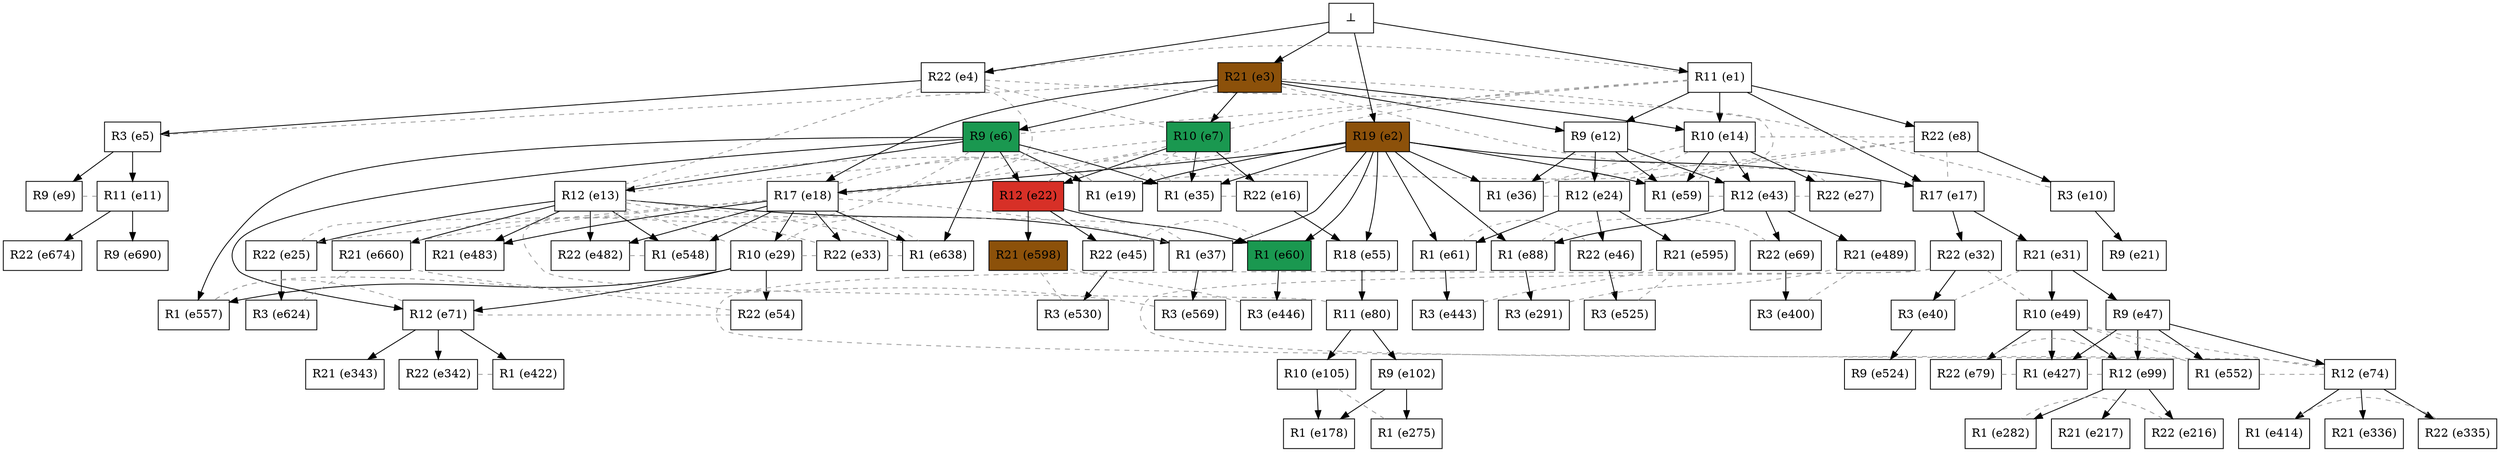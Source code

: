 digraph test {
  e4 -> e5;
  e3 -> e6;
  e3 -> e7;
  e1 -> e8;
  e5 -> e9;
  e8 -> e10;
  e5 -> e11;
  e1 -> e12;
  e3 -> e12;
  e6 -> e13;
  e1 -> e14;
  e3 -> e14;
  e7 -> e16;
  e1 -> e17;
  e2 -> e17;
  e2 -> e18;
  e3 -> e18;
  e2 -> e19;
  e6 -> e19;
  e10 -> e21;
  e6 -> e22;
  e7 -> e22;
  e12 -> e24;
  e13 -> e25;
  e14 -> e27;
  e18 -> e29;
  e17 -> e31;
  e17 -> e32;
  e18 -> e33;
  e2 -> e35;
  e6 -> e35;
  e7 -> e35;
  e2 -> e36;
  e12 -> e36;
  e2 -> e37;
  e13 -> e37;
  e32 -> e40;
  e12 -> e43;
  e14 -> e43;
  e22 -> e45;
  e24 -> e46;
  e31 -> e47;
  e31 -> e49;
  e29 -> e54;
  e2 -> e55;
  e16 -> e55;
  e2 -> e59;
  e12 -> e59;
  e14 -> e59;
  e2 -> e60;
  e22 -> e60;
  e2 -> e61;
  e24 -> e61;
  e43 -> e69;
  e6 -> e71;
  e29 -> e71;
  e47 -> e74;
  e49 -> e79;
  e55 -> e80;
  e2 -> e88;
  e43 -> e88;
  e47 -> e99;
  e49 -> e99;
  e80 -> e102;
  e80 -> e105;
  e102 -> e178;
  e105 -> e178;
  e99 -> e216;
  e99 -> e217;
  e102 -> e275;
  e99 -> e282;
  e88 -> e291;
  e74 -> e335;
  e74 -> e336;
  e71 -> e342;
  e71 -> e343;
  e69 -> e400;
  e74 -> e414;
  e71 -> e422;
  e47 -> e427;
  e49 -> e427;
  e61 -> e443;
  e60 -> e446;
  e13 -> e482;
  e18 -> e482;
  e13 -> e483;
  e18 -> e483;
  e43 -> e489;
  e40 -> e524;
  e46 -> e525;
  e45 -> e530;
  e13 -> e548;
  e18 -> e548;
  e47 -> e552;
  e6 -> e557;
  e29 -> e557;
  e37 -> e569;
  e24 -> e595;
  e22 -> e598;
  e25 -> e624;
  e6 -> e638;
  e18 -> e638;
  e13 -> e660;
  e11 -> e674;
  e11 -> e690;
  e0 -> e1;
  e0 -> e2;
  e0 -> e3;
  e0 -> e4;

//conflicts
  e1 -> e4 [arrowhead=none color=gray60 style=dashed constraint=false];
  e1 -> e6 [arrowhead=none color=gray60 style=dashed constraint=false];
  e1 -> e7 [arrowhead=none color=gray60 style=dashed constraint=false];
  e1 -> e18 [arrowhead=none color=gray60 style=dashed constraint=false];
  e3 -> e5 [arrowhead=none color=gray60 style=dashed constraint=false];
  e3 -> e10 [arrowhead=none color=gray60 style=dashed constraint=false];
  e3 -> e17 [arrowhead=none color=gray60 style=dashed constraint=false];
  e4 -> e7 [arrowhead=none color=gray60 style=dashed constraint=false];
  e4 -> e13 [arrowhead=none color=gray60 style=dashed constraint=false];
  e4 -> e18 [arrowhead=none color=gray60 style=dashed constraint=false];
  e4 -> e19 [arrowhead=none color=gray60 style=dashed constraint=false];
  e6 -> e80 [arrowhead=none color=gray60 style=dashed constraint=false];
  e7 -> e13 [arrowhead=none color=gray60 style=dashed constraint=false];
  e7 -> e18 [arrowhead=none color=gray60 style=dashed constraint=false];
  e7 -> e19 [arrowhead=none color=gray60 style=dashed constraint=false];
  e8 -> e14 [arrowhead=none color=gray60 style=dashed constraint=false];
  e8 -> e17 [arrowhead=none color=gray60 style=dashed constraint=false];
  e8 -> e24 [arrowhead=none color=gray60 style=dashed constraint=false];
  e8 -> e36 [arrowhead=none color=gray60 style=dashed constraint=false];
  e9 -> e11 [arrowhead=none color=gray60 style=dashed constraint=false];
  e13 -> e19 [arrowhead=none color=gray60 style=dashed constraint=false];
  e13 -> e29 [arrowhead=none color=gray60 style=dashed constraint=false];
  e13 -> e33 [arrowhead=none color=gray60 style=dashed constraint=false];
  e13 -> e638 [arrowhead=none color=gray60 style=dashed constraint=false];
  e14 -> e24 [arrowhead=none color=gray60 style=dashed constraint=false];
  e14 -> e36 [arrowhead=none color=gray60 style=dashed constraint=false];
  e16 -> e22 [arrowhead=none color=gray60 style=dashed constraint=false];
  e16 -> e35 [arrowhead=none color=gray60 style=dashed constraint=false];
  e18 -> e19 [arrowhead=none color=gray60 style=dashed constraint=false];
  e18 -> e25 [arrowhead=none color=gray60 style=dashed constraint=false];
  e18 -> e37 [arrowhead=none color=gray60 style=dashed constraint=false];
  e18 -> e660 [arrowhead=none color=gray60 style=dashed constraint=false];
  e22 -> e35 [arrowhead=none color=gray60 style=dashed constraint=false];
  e24 -> e36 [arrowhead=none color=gray60 style=dashed constraint=false];
  e25 -> e37 [arrowhead=none color=gray60 style=dashed constraint=false];
  e27 -> e43 [arrowhead=none color=gray60 style=dashed constraint=false];
  e27 -> e59 [arrowhead=none color=gray60 style=dashed constraint=false];
  e29 -> e33 [arrowhead=none color=gray60 style=dashed constraint=false];
  e29 -> e638 [arrowhead=none color=gray60 style=dashed constraint=false];
  e31 -> e40 [arrowhead=none color=gray60 style=dashed constraint=false];
  e32 -> e49 [arrowhead=none color=gray60 style=dashed constraint=false];
  e32 -> e74 [arrowhead=none color=gray60 style=dashed constraint=false];
  e32 -> e552 [arrowhead=none color=gray60 style=dashed constraint=false];
  e33 -> e638 [arrowhead=none color=gray60 style=dashed constraint=false];
  e43 -> e59 [arrowhead=none color=gray60 style=dashed constraint=false];
  e45 -> e60 [arrowhead=none color=gray60 style=dashed constraint=false];
  e46 -> e61 [arrowhead=none color=gray60 style=dashed constraint=false];
  e49 -> e74 [arrowhead=none color=gray60 style=dashed constraint=false];
  e49 -> e552 [arrowhead=none color=gray60 style=dashed constraint=false];
  e54 -> e71 [arrowhead=none color=gray60 style=dashed constraint=false];
  e54 -> e557 [arrowhead=none color=gray60 style=dashed constraint=false];
  e69 -> e88 [arrowhead=none color=gray60 style=dashed constraint=false];
  e71 -> e557 [arrowhead=none color=gray60 style=dashed constraint=false];
  e74 -> e552 [arrowhead=none color=gray60 style=dashed constraint=false];
  e79 -> e99 [arrowhead=none color=gray60 style=dashed constraint=false];
  e79 -> e427 [arrowhead=none color=gray60 style=dashed constraint=false];
  e99 -> e427 [arrowhead=none color=gray60 style=dashed constraint=false];
  e105 -> e275 [arrowhead=none color=gray60 style=dashed constraint=false];
  e216 -> e282 [arrowhead=none color=gray60 style=dashed constraint=false];
  e291 -> e489 [arrowhead=none color=gray60 style=dashed constraint=false];
  e335 -> e414 [arrowhead=none color=gray60 style=dashed constraint=false];
  e342 -> e422 [arrowhead=none color=gray60 style=dashed constraint=false];
  e400 -> e489 [arrowhead=none color=gray60 style=dashed constraint=false];
  e443 -> e595 [arrowhead=none color=gray60 style=dashed constraint=false];
  e446 -> e598 [arrowhead=none color=gray60 style=dashed constraint=false];
  e482 -> e548 [arrowhead=none color=gray60 style=dashed constraint=false];
  e525 -> e595 [arrowhead=none color=gray60 style=dashed constraint=false];
  e530 -> e598 [arrowhead=none color=gray60 style=dashed constraint=false];
  e569 -> e660 [arrowhead=none color=gray60 style=dashed constraint=false];
  e624 -> e660 [arrowhead=none color=gray60 style=dashed constraint=false];

  e1 [color="black" fillcolor="white:white" label="R11 (e1)" shape=box style=filled];
  e2 [color="black" fillcolor="#8c510a:#8c510a" label="R19 (e2)" shape=box style=filled];
  e3 [color="black" fillcolor="#8c510a:#8c510a" label="R21 (e3)" shape=box style=filled];
  e4 [color="black" fillcolor="white:white" label="R22 (e4)" shape=box style=filled];
  e5 [color="black" fillcolor="white:white" label="R3 (e5)" shape=box style=filled];
  e6 [color="black" fillcolor="#1a9850:#1a9850" label="R9 (e6)" shape=box style=filled];
  e7 [color="black" fillcolor="#1a9850:#1a9850" label="R10 (e7)" shape=box style=filled];
  e8 [color="black" fillcolor="white:white" label="R22 (e8)" shape=box style=filled];
  e9 [color="black" fillcolor="white:white" label="R9 (e9)" shape=box style=filled];
  e10 [color="black" fillcolor="white:white" label="R3 (e10)" shape=box style=filled];
  e11 [color="black" fillcolor="white:white" label="R11 (e11)" shape=box style=filled];
  e12 [color="black" fillcolor="white:white" label="R9 (e12)" shape=box style=filled];
  e13 [color="black" fillcolor="white:white" label="R12 (e13)" shape=box style=filled];
  e14 [color="black" fillcolor="white:white" label="R10 (e14)" shape=box style=filled];
  e16 [color="black" fillcolor="white:white" label="R22 (e16)" shape=box style=filled];
  e17 [color="black" fillcolor="white:white" label="R17 (e17)" shape=box style=filled];
  e18 [color="black" fillcolor="white:white" label="R17 (e18)" shape=box style=filled];
  e19 [color="black" fillcolor="white:white" label="R1 (e19)" shape=box style=filled];
  e21 [color="black" fillcolor="white:white" label="R9 (e21)" shape=box style=filled];
  e22 [color="black" fillcolor="#d73027:#d73027" label="R12 (e22)" shape=box style=filled];
  e24 [color="black" fillcolor="white:white" label="R12 (e24)" shape=box style=filled];
  e25 [color="black" fillcolor="white:white" label="R22 (e25)" shape=box style=filled];
  e27 [color="black" fillcolor="white:white" label="R22 (e27)" shape=box style=filled];
  e29 [color="black" fillcolor="white:white" label="R10 (e29)" shape=box style=filled];
  e31 [color="black" fillcolor="white:white" label="R21 (e31)" shape=box style=filled];
  e32 [color="black" fillcolor="white:white" label="R22 (e32)" shape=box style=filled];
  e33 [color="black" fillcolor="white:white" label="R22 (e33)" shape=box style=filled];
  e35 [color="black" fillcolor="white:white" label="R1 (e35)" shape=box style=filled];
  e36 [color="black" fillcolor="white:white" label="R1 (e36)" shape=box style=filled];
  e37 [color="black" fillcolor="white:white" label="R1 (e37)" shape=box style=filled];
  e40 [color="black" fillcolor="white:white" label="R3 (e40)" shape=box style=filled];
  e43 [color="black" fillcolor="white:white" label="R12 (e43)" shape=box style=filled];
  e45 [color="black" fillcolor="white:white" label="R22 (e45)" shape=box style=filled];
  e46 [color="black" fillcolor="white:white" label="R22 (e46)" shape=box style=filled];
  e47 [color="black" fillcolor="white:white" label="R9 (e47)" shape=box style=filled];
  e49 [color="black" fillcolor="white:white" label="R10 (e49)" shape=box style=filled];
  e54 [color="black" fillcolor="white:white" label="R22 (e54)" shape=box style=filled];
  e55 [color="black" fillcolor="white:white" label="R18 (e55)" shape=box style=filled];
  e59 [color="black" fillcolor="white:white" label="R1 (e59)" shape=box style=filled];
  e60 [color="black" fillcolor="#1a9850:#1a9850" label="R1 (e60)" shape=box style=filled];
  e61 [color="black" fillcolor="white:white" label="R1 (e61)" shape=box style=filled];
  e69 [color="black" fillcolor="white:white" label="R22 (e69)" shape=box style=filled];
  e71 [color="black" fillcolor="white:white" label="R12 (e71)" shape=box style=filled];
  e74 [color="black" fillcolor="white:white" label="R12 (e74)" shape=box style=filled];
  e79 [color="black" fillcolor="white:white" label="R22 (e79)" shape=box style=filled];
  e80 [color="black" fillcolor="white:white" label="R11 (e80)" shape=box style=filled];
  e88 [color="black" fillcolor="white:white" label="R1 (e88)" shape=box style=filled];
  e99 [color="black" fillcolor="white:white" label="R12 (e99)" shape=box style=filled];
  e102 [color="black" fillcolor="white:white" label="R9 (e102)" shape=box style=filled];
  e105 [color="black" fillcolor="white:white" label="R10 (e105)" shape=box style=filled];
  e178 [color="black" fillcolor="white:white" label="R1 (e178)" shape=box style=filled];
  e216 [color="black" fillcolor="white:white" label="R22 (e216)" shape=box style=filled];
  e217 [color="black" fillcolor="white:white" label="R21 (e217)" shape=box style=filled];
  e275 [color="black" fillcolor="white:white" label="R1 (e275)" shape=box style=filled];
  e282 [color="black" fillcolor="white:white" label="R1 (e282)" shape=box style=filled];
  e291 [color="black" fillcolor="white:white" label="R3 (e291)" shape=box style=filled];
  e335 [color="black" fillcolor="white:white" label="R22 (e335)" shape=box style=filled];
  e336 [color="black" fillcolor="white:white" label="R21 (e336)" shape=box style=filled];
  e342 [color="black" fillcolor="white:white" label="R22 (e342)" shape=box style=filled];
  e343 [color="black" fillcolor="white:white" label="R21 (e343)" shape=box style=filled];
  e400 [color="black" fillcolor="white:white" label="R3 (e400)" shape=box style=filled];
  e414 [color="black" fillcolor="white:white" label="R1 (e414)" shape=box style=filled];
  e422 [color="black" fillcolor="white:white" label="R1 (e422)" shape=box style=filled];
  e427 [color="black" fillcolor="white:white" label="R1 (e427)" shape=box style=filled];
  e443 [color="black" fillcolor="white:white" label="R3 (e443)" shape=box style=filled];
  e446 [color="black" fillcolor="white:white" label="R3 (e446)" shape=box style=filled];
  e482 [color="black" fillcolor="white:white" label="R22 (e482)" shape=box style=filled];
  e483 [color="black" fillcolor="white:white" label="R21 (e483)" shape=box style=filled];
  e489 [color="black" fillcolor="white:white" label="R21 (e489)" shape=box style=filled];
  e524 [color="black" fillcolor="white:white" label="R9 (e524)" shape=box style=filled];
  e525 [color="black" fillcolor="white:white" label="R3 (e525)" shape=box style=filled];
  e530 [color="black" fillcolor="white:white" label="R3 (e530)" shape=box style=filled];
  e548 [color="black" fillcolor="white:white" label="R1 (e548)" shape=box style=filled];
  e552 [color="black" fillcolor="white:white" label="R1 (e552)" shape=box style=filled];
  e557 [color="black" fillcolor="white:white" label="R1 (e557)" shape=box style=filled];
  e569 [color="black" fillcolor="white:white" label="R3 (e569)" shape=box style=filled];
  e595 [color="black" fillcolor="white:white" label="R21 (e595)" shape=box style=filled];
  e598 [color="black" fillcolor="#8c510a:#8c510a" label="R21 (e598)" shape=box style=filled];
  e624 [color="black" fillcolor="white:white" label="R3 (e624)" shape=box style=filled];
  e638 [color="black" fillcolor="white:white" label="R1 (e638)" shape=box style=filled];
  e660 [color="black" fillcolor="white:white" label="R21 (e660)" shape=box style=filled];
  e674 [color="black" fillcolor="white:white" label="R22 (e674)" shape=box style=filled];
  e690 [color="black" fillcolor="white:white" label="R9 (e690)" shape=box style=filled];
  e0 [fillcolor="white" label="⊥" shape=box style=filled];
}
